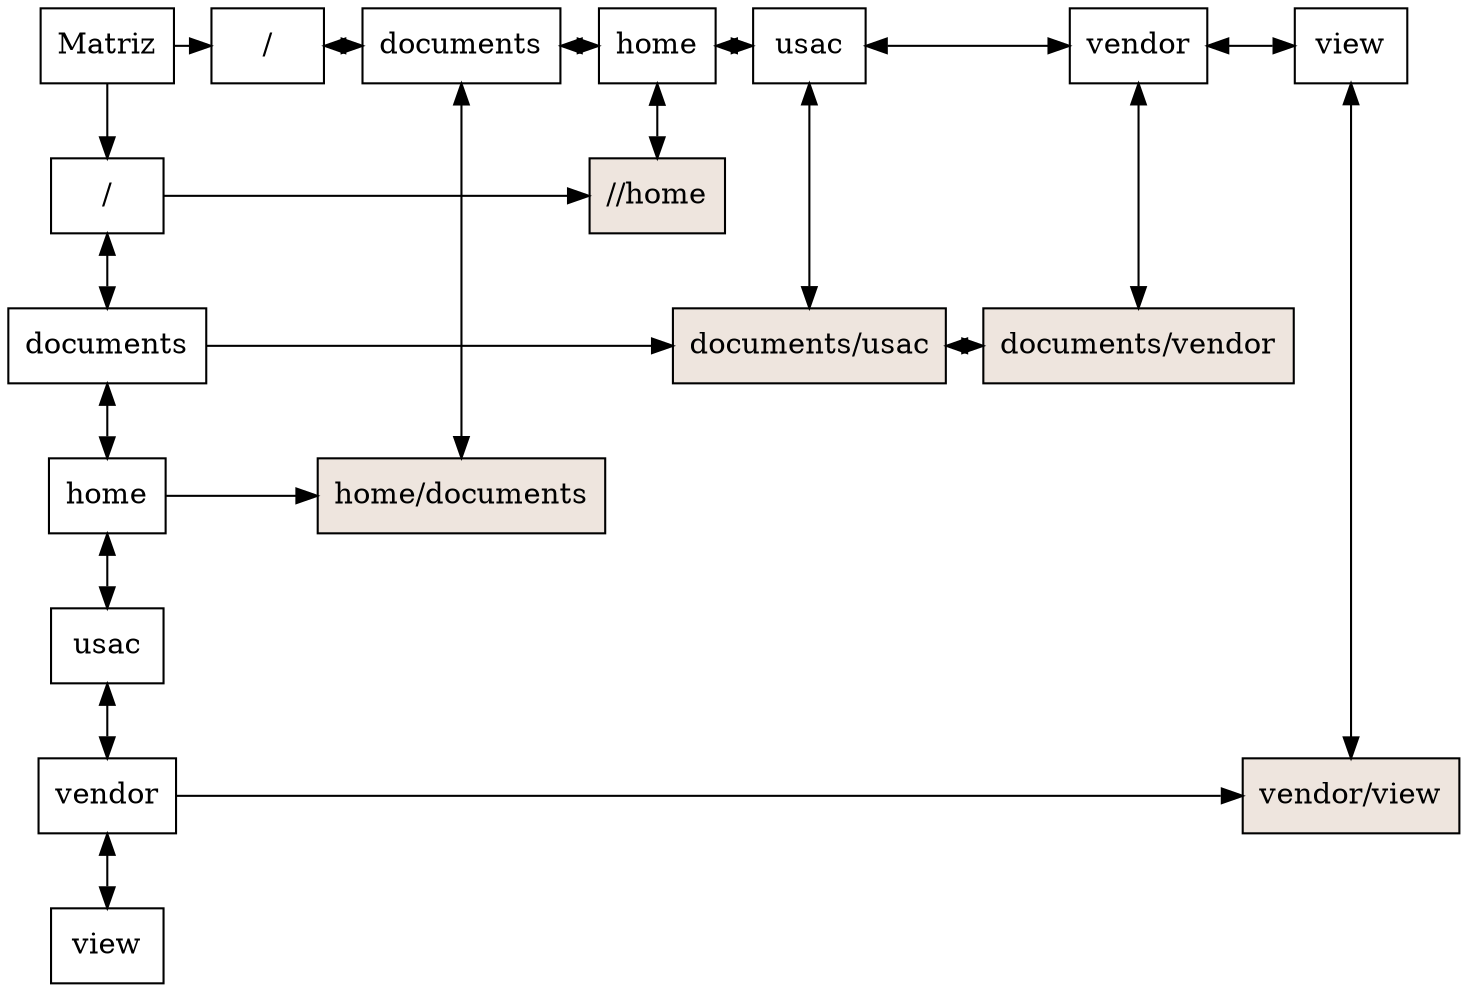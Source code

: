 digraph G{
node [shape = box]
raiz[label="Matriz"  group=1];
239465106 [label="/" group = 1];
267760927 [label="documents" group = 1];
633070006 [label="home" group = 1];
1459794865 [label="usac" group = 1];
1776957250 [label="vendor" group = 1];
1268066861 [label="view" group = 1];
239465106->267760927[dir=both];
267760927->633070006[dir=both];
633070006->1459794865[dir=both];
1459794865->1776957250[dir=both];
1776957250->1268066861[dir=both];
280884709 [label="/" group = 49];
1604125387 [label="documents" group = 980];
1668627309 [label="home" group = 427];
1795799895 [label="usac" group = 430];
1698097425 [label="vendor" group = 656];
1376400422 [label="view" group = 445];
280884709->1604125387[dir=both];
1604125387->1668627309[dir=both];
1668627309->1795799895[dir=both];
1795799895->1698097425[dir=both];
1698097425->1376400422[dir=both];
raiz ->239465106
raiz ->280884709
{ rank  = same; raiz 
280884709;
1604125387;
1668627309;
1795799895;
1698097425;
1376400422;
}
488044861 [style=filled,fillcolor=seashell2,label= "home/documents" group = 980 ];
990398217 [style=filled,fillcolor=seashell2,label= "//home" group = 427 ];
841283083 [style=filled,fillcolor=seashell2,label= "documents/usac" group = 430 ];
1675763772 [style=filled,fillcolor=seashell2,label= "documents/vendor" group = 656 ];
520016214 [style=filled,fillcolor=seashell2,label= "vendor/view" group = 445 ];
239465106->990398217
{ rank = same; 239465106;
990398217;
}
267760927->841283083
841283083->1675763772[dir=both];
{ rank = same; 267760927;
841283083;
1675763772;
}
633070006->488044861
{ rank = same; 633070006;
488044861;
}
1776957250->520016214
{ rank = same; 1776957250;
520016214;
}
1604125387->488044861[dir=both];
1668627309->990398217[dir=both];
1795799895->841283083[dir=both];
1698097425->1675763772[dir=both];
1376400422->520016214[dir=both];
}
